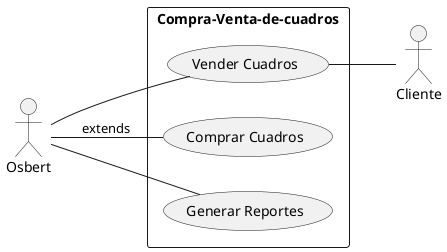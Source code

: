 @startuml
  left to right direction
  skinparam packageStyle rectangle
  actor Osbert
  actor Cliente
  rectangle Compra-Venta-de-cuadros {
    Osbert -- (Vender Cuadros)
    Osbert -- (Comprar Cuadros) : extends
    Osbert -- (Generar Reportes)
    (Vender Cuadros) -- Cliente
  }
@enduml                                                                                                                                                                                                                                                                                                             

